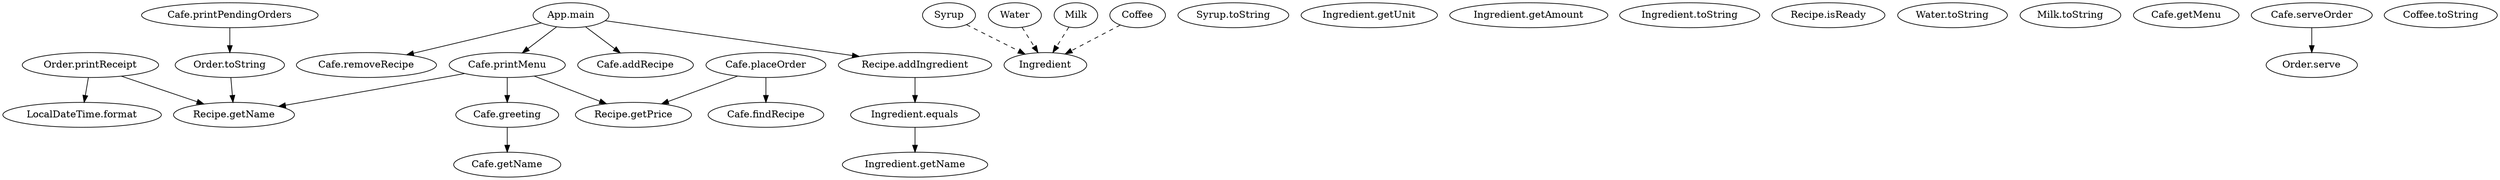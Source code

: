 digraph Cafe {
"App.main" [label="App.main"];
"Recipe.addIngredient" [label="Recipe.addIngredient"];
"Cafe.addRecipe" [label="Cafe.addRecipe"];
"Cafe.removeRecipe" [label="Cafe.removeRecipe"];
"Cafe.printMenu" [label="Cafe.printMenu"];
"Syrup" [label="Syrup"];
"Ingredient" [label="Ingredient"];
"Syrup.toString" [label="Syrup.toString"];
"Ingredient.getName" [label="Ingredient.getName"];
"Ingredient.getUnit" [label="Ingredient.getUnit"];
"Ingredient.getAmount" [label="Ingredient.getAmount"];
"Ingredient.toString" [label="Ingredient.toString"];
"Ingredient.equals" [label="Ingredient.equals"];
"Recipe.getName" [label="Recipe.getName"];
"Recipe.getPrice" [label="Recipe.getPrice"];
"Recipe.isReady" [label="Recipe.isReady"];
"Water" [label="Water"];
"Water.toString" [label="Water.toString"];
"Milk" [label="Milk"];
"Milk.toString" [label="Milk.toString"];
"Cafe.greeting" [label="Cafe.greeting"];
"Cafe.getName" [label="Cafe.getName"];
"Cafe.getMenu" [label="Cafe.getMenu"];
"Cafe.printPendingOrders" [label="Cafe.printPendingOrders"];
"Cafe.placeOrder" [label="Cafe.placeOrder"];
"Cafe.findRecipe" [label="Cafe.findRecipe"];
"Cafe.serveOrder" [label="Cafe.serveOrder"];
"Order.toString" [label="Order.toString"];
"Order.serve" [label="Order.serve"];
"Coffee" [label="Coffee"];
"Coffee.toString" [label="Coffee.toString"];
"Order.printReceipt" [label="Order.printReceipt"];
"LocalDateTime.format" [label="LocalDateTime.format"];
"App.main" -> "Recipe.addIngredient";
"App.main" -> "Cafe.addRecipe";
"App.main" -> "Cafe.removeRecipe";
"App.main" -> "Cafe.printMenu";
"Recipe.addIngredient" -> "Ingredient.equals";
"Cafe.printMenu" -> "Cafe.greeting";
"Cafe.printMenu" -> "Recipe.getName";
"Cafe.printMenu" -> "Recipe.getPrice";
"Syrup" -> "Ingredient"[style="dashed"];
"Ingredient.equals" -> "Ingredient.getName";
"Water" -> "Ingredient"[style="dashed"];
"Milk" -> "Ingredient"[style="dashed"];
"Cafe.greeting" -> "Cafe.getName";
"Cafe.printPendingOrders" -> "Order.toString";
"Cafe.placeOrder" -> "Cafe.findRecipe";
"Cafe.placeOrder" -> "Recipe.getPrice";
"Cafe.serveOrder" -> "Order.serve";
"Order.toString" -> "Recipe.getName";
"Coffee" -> "Ingredient"[style="dashed"];
"Order.printReceipt" -> "LocalDateTime.format";
"Order.printReceipt" -> "Recipe.getName";
}
